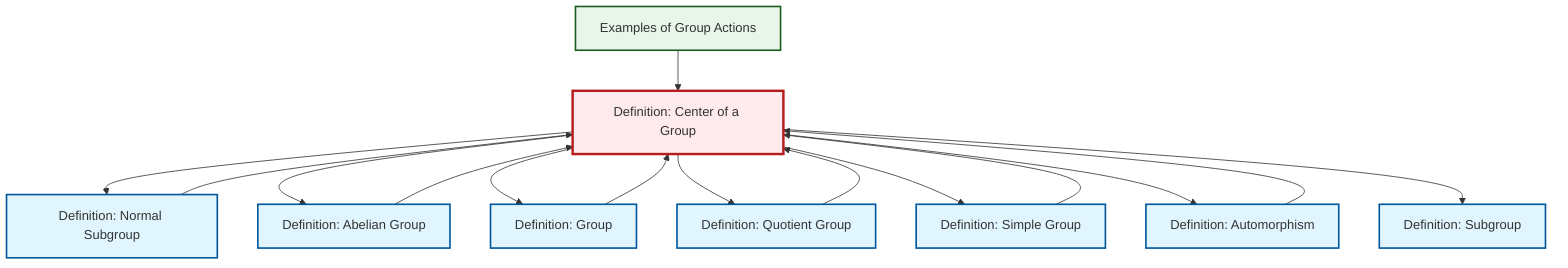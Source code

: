 graph TD
    classDef definition fill:#e1f5fe,stroke:#01579b,stroke-width:2px
    classDef theorem fill:#f3e5f5,stroke:#4a148c,stroke-width:2px
    classDef axiom fill:#fff3e0,stroke:#e65100,stroke-width:2px
    classDef example fill:#e8f5e9,stroke:#1b5e20,stroke-width:2px
    classDef current fill:#ffebee,stroke:#b71c1c,stroke-width:3px
    def-center-of-group["Definition: Center of a Group"]:::definition
    def-abelian-group["Definition: Abelian Group"]:::definition
    def-normal-subgroup["Definition: Normal Subgroup"]:::definition
    def-group["Definition: Group"]:::definition
    def-automorphism["Definition: Automorphism"]:::definition
    def-simple-group["Definition: Simple Group"]:::definition
    ex-group-action-examples["Examples of Group Actions"]:::example
    def-quotient-group["Definition: Quotient Group"]:::definition
    def-subgroup["Definition: Subgroup"]:::definition
    def-group --> def-center-of-group
    def-center-of-group --> def-normal-subgroup
    def-center-of-group --> def-abelian-group
    ex-group-action-examples --> def-center-of-group
    def-simple-group --> def-center-of-group
    def-normal-subgroup --> def-center-of-group
    def-abelian-group --> def-center-of-group
    def-center-of-group --> def-group
    def-center-of-group --> def-quotient-group
    def-center-of-group --> def-simple-group
    def-center-of-group --> def-automorphism
    def-center-of-group --> def-subgroup
    def-quotient-group --> def-center-of-group
    def-automorphism --> def-center-of-group
    class def-center-of-group current